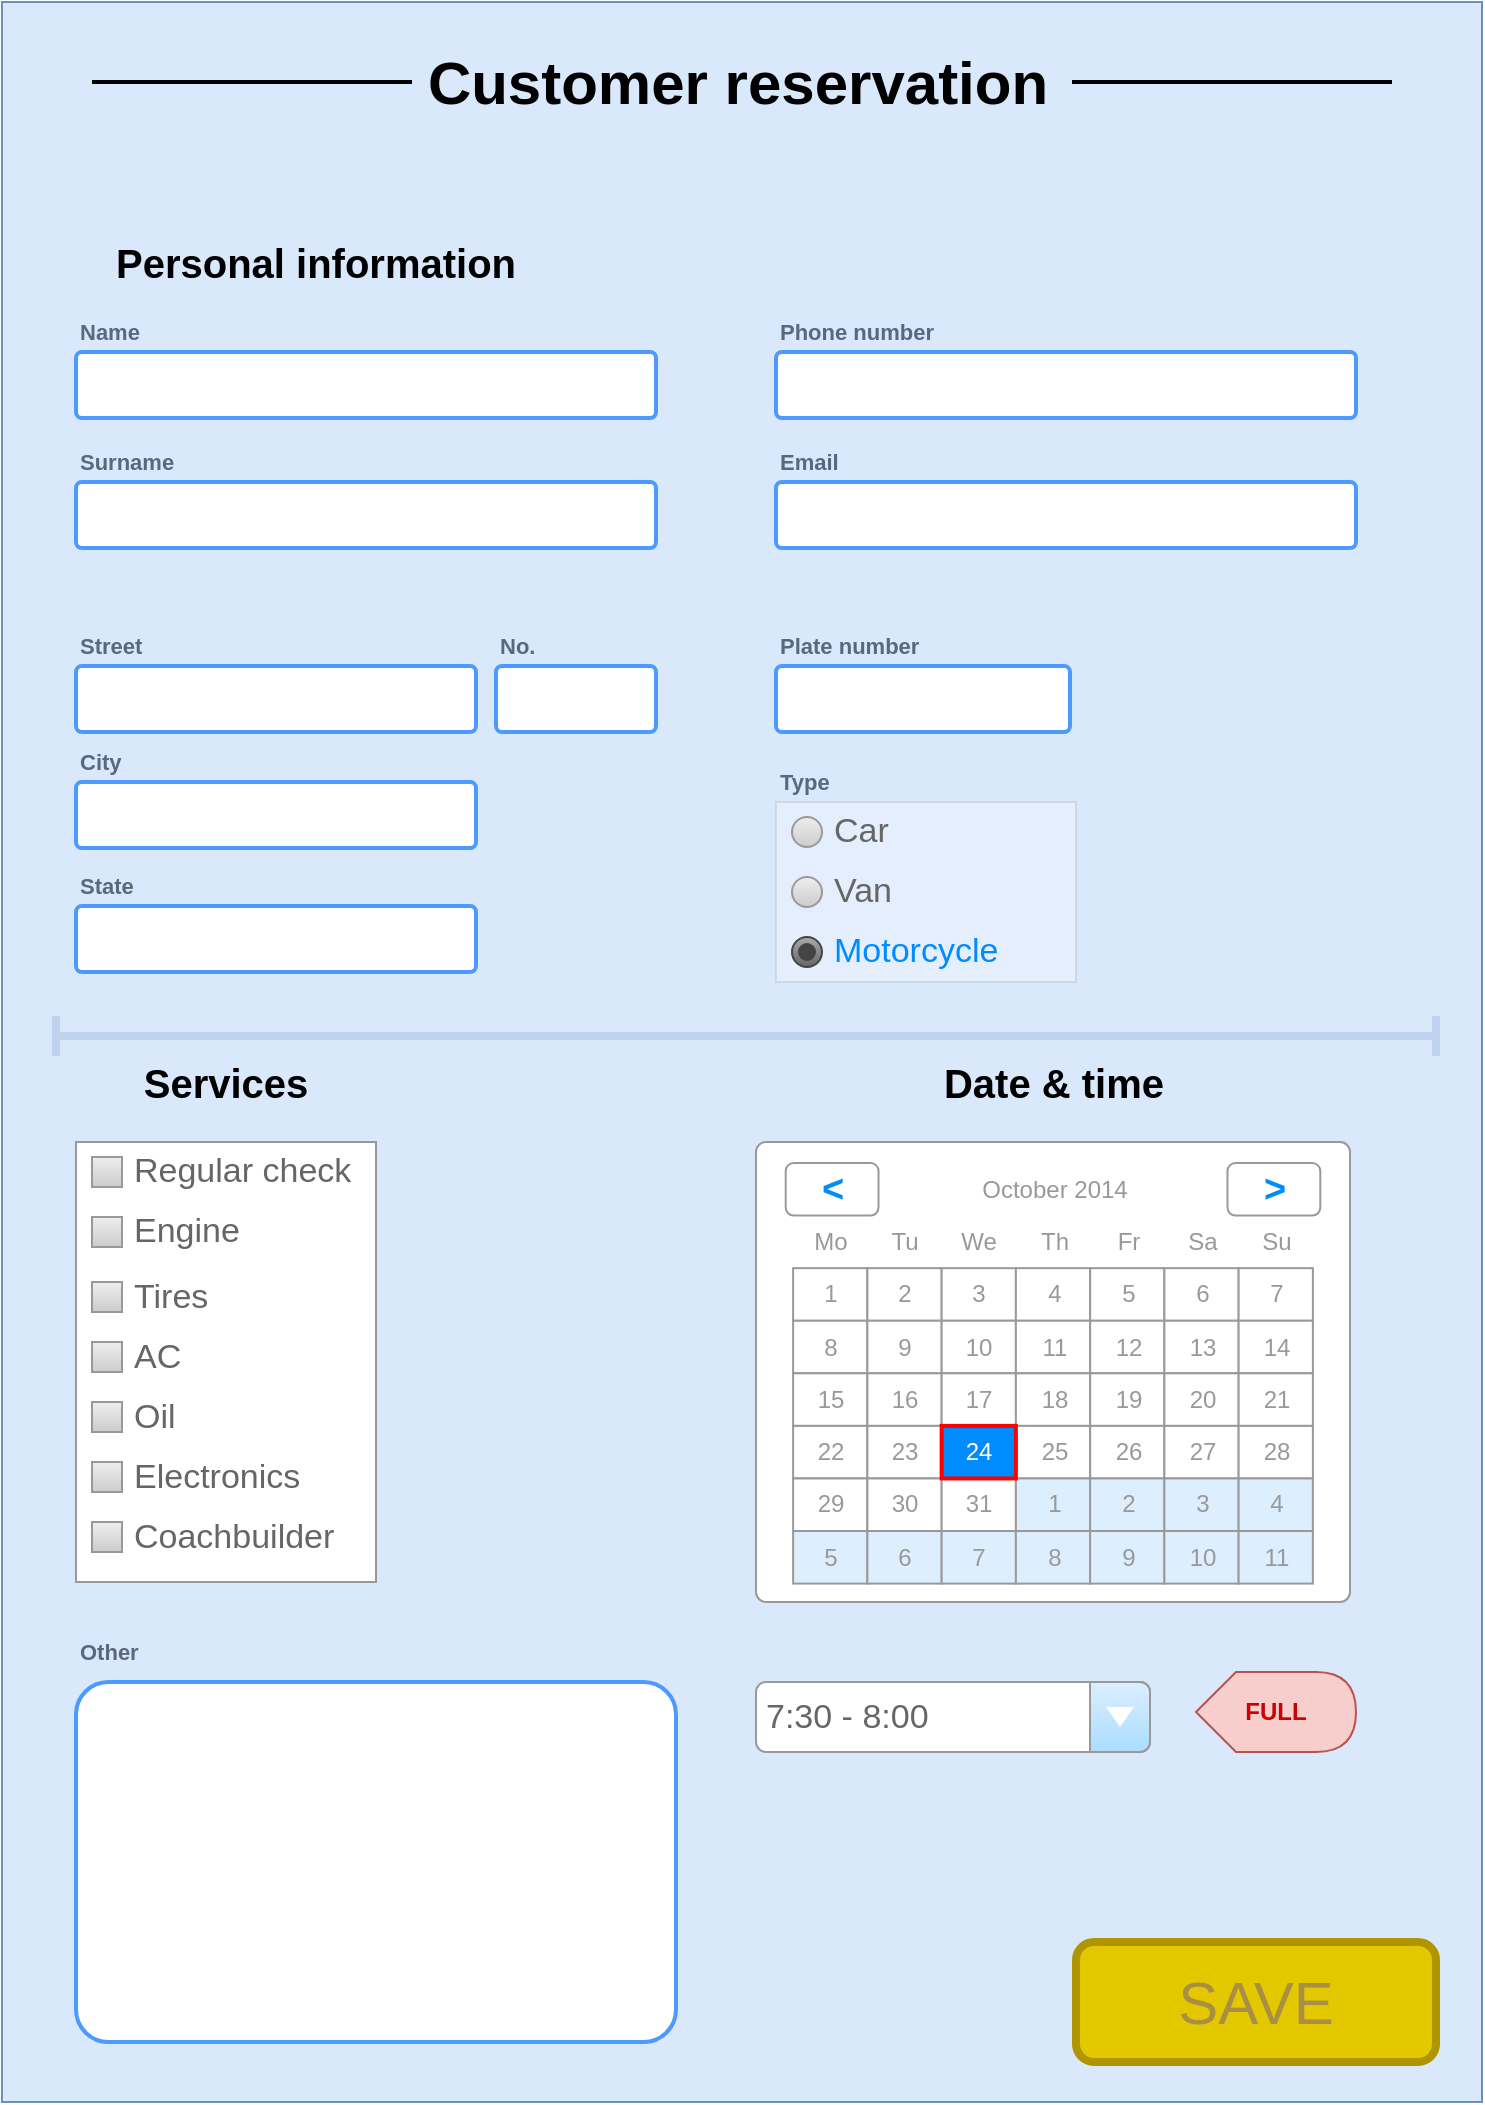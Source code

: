 <mxfile version="14.3.2" type="github"><diagram name="Page-1" id="f1b7ffb7-ca1e-a977-7cf5-a751b3c06c05"><mxGraphModel dx="1038" dy="548" grid="1" gridSize="10" guides="1" tooltips="1" connect="1" arrows="1" fold="1" page="1" pageScale="1" pageWidth="826" pageHeight="1169" background="#ffffff" math="0" shadow="0"><root><mxCell id="0"/><mxCell id="1" parent="0"/><mxCell id="jP10hZOYO7lCbrpQQI8f-63" value="" style="rounded=0;whiteSpace=wrap;html=1;fillColor=#dae8fc;strokeColor=#6c8ebf;" parent="1" vertex="1"><mxGeometry x="43" y="100" width="740" height="1050" as="geometry"/></mxCell><mxCell id="jP10hZOYO7lCbrpQQI8f-64" value="&lt;font style=&quot;font-size: 30px&quot;&gt;&lt;b&gt;Customer reservation&lt;/b&gt;&lt;/font&gt;" style="text;html=1;strokeColor=none;fillColor=none;align=center;verticalAlign=middle;whiteSpace=wrap;rounded=0;" parent="1" vertex="1"><mxGeometry x="249" y="130" width="323.5" height="20" as="geometry"/></mxCell><mxCell id="jP10hZOYO7lCbrpQQI8f-69" value="Plate number" style="fillColor=none;strokeColor=none;html=1;fontSize=11;fontStyle=0;align=left;fontColor=#596780;fontStyle=1;fontSize=11" parent="1" vertex="1"><mxGeometry x="430" y="412" width="240" height="20" as="geometry"/></mxCell><mxCell id="jP10hZOYO7lCbrpQQI8f-70" value="" style="rounded=1;arcSize=9;align=left;spacingLeft=5;strokeColor=#4C9AFF;html=1;strokeWidth=2;fontSize=12" parent="1" vertex="1"><mxGeometry x="430" y="432" width="147" height="33" as="geometry"/></mxCell><mxCell id="jP10hZOYO7lCbrpQQI8f-88" value="" style="strokeWidth=1;shadow=0;dashed=0;align=center;html=1;shape=mxgraph.mockup.forms.rrect;rSize=5;strokeColor=#999999;fillColor=#ffffff;" parent="1" vertex="1"><mxGeometry x="420" y="670" width="297" height="230" as="geometry"/></mxCell><mxCell id="jP10hZOYO7lCbrpQQI8f-89" value="October 2014" style="strokeWidth=1;shadow=0;dashed=0;align=center;html=1;shape=mxgraph.mockup.forms.anchor;fontColor=#999999;" parent="jP10hZOYO7lCbrpQQI8f-88" vertex="1"><mxGeometry x="55.688" y="10.514" width="185.625" height="26.286" as="geometry"/></mxCell><mxCell id="jP10hZOYO7lCbrpQQI8f-90" value="&lt;" style="strokeWidth=1;shadow=0;dashed=0;align=center;html=1;shape=mxgraph.mockup.forms.rrect;rSize=4;strokeColor=#999999;fontColor=#008cff;fontSize=19;fontStyle=1;" parent="jP10hZOYO7lCbrpQQI8f-88" vertex="1"><mxGeometry x="14.85" y="10.514" width="46.406" height="26.286" as="geometry"/></mxCell><mxCell id="jP10hZOYO7lCbrpQQI8f-91" value="&gt;" style="strokeWidth=1;shadow=0;dashed=0;align=center;html=1;shape=mxgraph.mockup.forms.rrect;rSize=4;strokeColor=#999999;fontColor=#008cff;fontSize=19;fontStyle=1;" parent="jP10hZOYO7lCbrpQQI8f-88" vertex="1"><mxGeometry x="235.744" y="10.514" width="46.406" height="26.286" as="geometry"/></mxCell><mxCell id="jP10hZOYO7lCbrpQQI8f-92" value="Mo" style="strokeWidth=1;shadow=0;dashed=0;align=center;html=1;shape=mxgraph.mockup.forms.anchor;fontColor=#999999;" parent="jP10hZOYO7lCbrpQQI8f-88" vertex="1"><mxGeometry x="18.562" y="36.8" width="37.125" height="26.286" as="geometry"/></mxCell><mxCell id="jP10hZOYO7lCbrpQQI8f-93" value="Tu" style="strokeWidth=1;shadow=0;dashed=0;align=center;html=1;shape=mxgraph.mockup.forms.anchor;fontColor=#999999;" parent="jP10hZOYO7lCbrpQQI8f-88" vertex="1"><mxGeometry x="55.688" y="36.8" width="37.125" height="26.286" as="geometry"/></mxCell><mxCell id="jP10hZOYO7lCbrpQQI8f-94" value="We" style="strokeWidth=1;shadow=0;dashed=0;align=center;html=1;shape=mxgraph.mockup.forms.anchor;fontColor=#999999;" parent="jP10hZOYO7lCbrpQQI8f-88" vertex="1"><mxGeometry x="92.813" y="36.8" width="37.125" height="26.286" as="geometry"/></mxCell><mxCell id="jP10hZOYO7lCbrpQQI8f-95" value="Th" style="strokeWidth=1;shadow=0;dashed=0;align=center;html=1;shape=mxgraph.mockup.forms.anchor;fontColor=#999999;" parent="jP10hZOYO7lCbrpQQI8f-88" vertex="1"><mxGeometry x="129.938" y="36.8" width="37.125" height="26.286" as="geometry"/></mxCell><mxCell id="jP10hZOYO7lCbrpQQI8f-96" value="Fr" style="strokeWidth=1;shadow=0;dashed=0;align=center;html=1;shape=mxgraph.mockup.forms.anchor;fontColor=#999999;" parent="jP10hZOYO7lCbrpQQI8f-88" vertex="1"><mxGeometry x="167.063" y="36.8" width="37.125" height="26.286" as="geometry"/></mxCell><mxCell id="jP10hZOYO7lCbrpQQI8f-97" value="Sa" style="strokeWidth=1;shadow=0;dashed=0;align=center;html=1;shape=mxgraph.mockup.forms.anchor;fontColor=#999999;" parent="jP10hZOYO7lCbrpQQI8f-88" vertex="1"><mxGeometry x="204.188" y="36.8" width="37.125" height="26.286" as="geometry"/></mxCell><mxCell id="jP10hZOYO7lCbrpQQI8f-98" value="Su" style="strokeWidth=1;shadow=0;dashed=0;align=center;html=1;shape=mxgraph.mockup.forms.anchor;fontColor=#999999;" parent="jP10hZOYO7lCbrpQQI8f-88" vertex="1"><mxGeometry x="241.312" y="36.8" width="37.125" height="26.286" as="geometry"/></mxCell><mxCell id="jP10hZOYO7lCbrpQQI8f-99" value="1" style="strokeWidth=1;shadow=0;dashed=0;align=center;html=1;shape=mxgraph.mockup.forms.rrect;rSize=0;strokeColor=#999999;fontColor=#999999;" parent="jP10hZOYO7lCbrpQQI8f-88" vertex="1"><mxGeometry x="18.562" y="63.086" width="37.125" height="26.286" as="geometry"/></mxCell><mxCell id="jP10hZOYO7lCbrpQQI8f-100" value="2" style="strokeWidth=1;shadow=0;dashed=0;align=center;html=1;shape=mxgraph.mockup.forms.rrect;rSize=0;strokeColor=#999999;fontColor=#999999;" parent="jP10hZOYO7lCbrpQQI8f-88" vertex="1"><mxGeometry x="55.688" y="63.086" width="37.125" height="26.286" as="geometry"/></mxCell><mxCell id="jP10hZOYO7lCbrpQQI8f-101" value="3" style="strokeWidth=1;shadow=0;dashed=0;align=center;html=1;shape=mxgraph.mockup.forms.rrect;rSize=0;strokeColor=#999999;fontColor=#999999;" parent="jP10hZOYO7lCbrpQQI8f-88" vertex="1"><mxGeometry x="92.813" y="63.086" width="37.125" height="26.286" as="geometry"/></mxCell><mxCell id="jP10hZOYO7lCbrpQQI8f-102" value="4" style="strokeWidth=1;shadow=0;dashed=0;align=center;html=1;shape=mxgraph.mockup.forms.rrect;rSize=0;strokeColor=#999999;fontColor=#999999;" parent="jP10hZOYO7lCbrpQQI8f-88" vertex="1"><mxGeometry x="129.938" y="63.086" width="37.125" height="26.286" as="geometry"/></mxCell><mxCell id="jP10hZOYO7lCbrpQQI8f-103" value="5" style="strokeWidth=1;shadow=0;dashed=0;align=center;html=1;shape=mxgraph.mockup.forms.rrect;rSize=0;strokeColor=#999999;fontColor=#999999;" parent="jP10hZOYO7lCbrpQQI8f-88" vertex="1"><mxGeometry x="167.063" y="63.086" width="37.125" height="26.286" as="geometry"/></mxCell><mxCell id="jP10hZOYO7lCbrpQQI8f-104" value="6" style="strokeWidth=1;shadow=0;dashed=0;align=center;html=1;shape=mxgraph.mockup.forms.rrect;rSize=0;strokeColor=#999999;fontColor=#999999;" parent="jP10hZOYO7lCbrpQQI8f-88" vertex="1"><mxGeometry x="204.188" y="63.086" width="37.125" height="26.286" as="geometry"/></mxCell><mxCell id="jP10hZOYO7lCbrpQQI8f-105" value="7" style="strokeWidth=1;shadow=0;dashed=0;align=center;html=1;shape=mxgraph.mockup.forms.rrect;rSize=0;strokeColor=#999999;fontColor=#999999;" parent="jP10hZOYO7lCbrpQQI8f-88" vertex="1"><mxGeometry x="241.312" y="63.086" width="37.125" height="26.286" as="geometry"/></mxCell><mxCell id="jP10hZOYO7lCbrpQQI8f-106" value="8" style="strokeWidth=1;shadow=0;dashed=0;align=center;html=1;shape=mxgraph.mockup.forms.rrect;rSize=0;strokeColor=#999999;fontColor=#999999;" parent="jP10hZOYO7lCbrpQQI8f-88" vertex="1"><mxGeometry x="18.562" y="89.371" width="37.125" height="26.286" as="geometry"/></mxCell><mxCell id="jP10hZOYO7lCbrpQQI8f-107" value="9" style="strokeWidth=1;shadow=0;dashed=0;align=center;html=1;shape=mxgraph.mockup.forms.rrect;rSize=0;strokeColor=#999999;fontColor=#999999;" parent="jP10hZOYO7lCbrpQQI8f-88" vertex="1"><mxGeometry x="55.688" y="89.371" width="37.125" height="26.286" as="geometry"/></mxCell><mxCell id="jP10hZOYO7lCbrpQQI8f-108" value="10" style="strokeWidth=1;shadow=0;dashed=0;align=center;html=1;shape=mxgraph.mockup.forms.rrect;rSize=0;strokeColor=#999999;fontColor=#999999;" parent="jP10hZOYO7lCbrpQQI8f-88" vertex="1"><mxGeometry x="92.813" y="89.371" width="37.125" height="26.286" as="geometry"/></mxCell><mxCell id="jP10hZOYO7lCbrpQQI8f-109" value="11" style="strokeWidth=1;shadow=0;dashed=0;align=center;html=1;shape=mxgraph.mockup.forms.rrect;rSize=0;strokeColor=#999999;fontColor=#999999;" parent="jP10hZOYO7lCbrpQQI8f-88" vertex="1"><mxGeometry x="129.938" y="89.371" width="37.125" height="26.286" as="geometry"/></mxCell><mxCell id="jP10hZOYO7lCbrpQQI8f-110" value="12" style="strokeWidth=1;shadow=0;dashed=0;align=center;html=1;shape=mxgraph.mockup.forms.rrect;rSize=0;strokeColor=#999999;fontColor=#999999;" parent="jP10hZOYO7lCbrpQQI8f-88" vertex="1"><mxGeometry x="167.063" y="89.371" width="37.125" height="26.286" as="geometry"/></mxCell><mxCell id="jP10hZOYO7lCbrpQQI8f-111" value="13" style="strokeWidth=1;shadow=0;dashed=0;align=center;html=1;shape=mxgraph.mockup.forms.rrect;rSize=0;strokeColor=#999999;fontColor=#999999;" parent="jP10hZOYO7lCbrpQQI8f-88" vertex="1"><mxGeometry x="204.188" y="89.371" width="37.125" height="26.286" as="geometry"/></mxCell><mxCell id="jP10hZOYO7lCbrpQQI8f-112" value="14" style="strokeWidth=1;shadow=0;dashed=0;align=center;html=1;shape=mxgraph.mockup.forms.rrect;rSize=0;strokeColor=#999999;fontColor=#999999;" parent="jP10hZOYO7lCbrpQQI8f-88" vertex="1"><mxGeometry x="241.312" y="89.371" width="37.125" height="26.286" as="geometry"/></mxCell><mxCell id="jP10hZOYO7lCbrpQQI8f-113" value="15" style="strokeWidth=1;shadow=0;dashed=0;align=center;html=1;shape=mxgraph.mockup.forms.rrect;rSize=0;strokeColor=#999999;fontColor=#999999;" parent="jP10hZOYO7lCbrpQQI8f-88" vertex="1"><mxGeometry x="18.562" y="115.657" width="37.125" height="26.286" as="geometry"/></mxCell><mxCell id="jP10hZOYO7lCbrpQQI8f-114" value="16" style="strokeWidth=1;shadow=0;dashed=0;align=center;html=1;shape=mxgraph.mockup.forms.rrect;rSize=0;strokeColor=#999999;fontColor=#999999;" parent="jP10hZOYO7lCbrpQQI8f-88" vertex="1"><mxGeometry x="55.688" y="115.657" width="37.125" height="26.286" as="geometry"/></mxCell><mxCell id="jP10hZOYO7lCbrpQQI8f-115" value="17" style="strokeWidth=1;shadow=0;dashed=0;align=center;html=1;shape=mxgraph.mockup.forms.rrect;rSize=0;strokeColor=#999999;fontColor=#999999;" parent="jP10hZOYO7lCbrpQQI8f-88" vertex="1"><mxGeometry x="92.813" y="115.657" width="37.125" height="26.286" as="geometry"/></mxCell><mxCell id="jP10hZOYO7lCbrpQQI8f-116" value="18" style="strokeWidth=1;shadow=0;dashed=0;align=center;html=1;shape=mxgraph.mockup.forms.rrect;rSize=0;strokeColor=#999999;fontColor=#999999;" parent="jP10hZOYO7lCbrpQQI8f-88" vertex="1"><mxGeometry x="129.938" y="115.657" width="37.125" height="26.286" as="geometry"/></mxCell><mxCell id="jP10hZOYO7lCbrpQQI8f-117" value="19" style="strokeWidth=1;shadow=0;dashed=0;align=center;html=1;shape=mxgraph.mockup.forms.rrect;rSize=0;strokeColor=#999999;fontColor=#999999;" parent="jP10hZOYO7lCbrpQQI8f-88" vertex="1"><mxGeometry x="167.063" y="115.657" width="37.125" height="26.286" as="geometry"/></mxCell><mxCell id="jP10hZOYO7lCbrpQQI8f-118" value="20" style="strokeWidth=1;shadow=0;dashed=0;align=center;html=1;shape=mxgraph.mockup.forms.rrect;rSize=0;strokeColor=#999999;fontColor=#999999;" parent="jP10hZOYO7lCbrpQQI8f-88" vertex="1"><mxGeometry x="204.188" y="115.657" width="37.125" height="26.286" as="geometry"/></mxCell><mxCell id="jP10hZOYO7lCbrpQQI8f-119" value="21" style="strokeWidth=1;shadow=0;dashed=0;align=center;html=1;shape=mxgraph.mockup.forms.rrect;rSize=0;strokeColor=#999999;fontColor=#999999;" parent="jP10hZOYO7lCbrpQQI8f-88" vertex="1"><mxGeometry x="241.312" y="115.657" width="37.125" height="26.286" as="geometry"/></mxCell><mxCell id="jP10hZOYO7lCbrpQQI8f-120" value="22" style="strokeWidth=1;shadow=0;dashed=0;align=center;html=1;shape=mxgraph.mockup.forms.rrect;rSize=0;strokeColor=#999999;fontColor=#999999;" parent="jP10hZOYO7lCbrpQQI8f-88" vertex="1"><mxGeometry x="18.562" y="141.943" width="37.125" height="26.286" as="geometry"/></mxCell><mxCell id="jP10hZOYO7lCbrpQQI8f-121" value="23" style="strokeWidth=1;shadow=0;dashed=0;align=center;html=1;shape=mxgraph.mockup.forms.rrect;rSize=0;strokeColor=#999999;fontColor=#999999;" parent="jP10hZOYO7lCbrpQQI8f-88" vertex="1"><mxGeometry x="55.688" y="141.943" width="37.125" height="26.286" as="geometry"/></mxCell><mxCell id="jP10hZOYO7lCbrpQQI8f-122" value="25" style="strokeWidth=1;shadow=0;dashed=0;align=center;html=1;shape=mxgraph.mockup.forms.rrect;rSize=0;strokeColor=#999999;fontColor=#999999;" parent="jP10hZOYO7lCbrpQQI8f-88" vertex="1"><mxGeometry x="129.938" y="141.943" width="37.125" height="26.286" as="geometry"/></mxCell><mxCell id="jP10hZOYO7lCbrpQQI8f-123" value="26" style="strokeWidth=1;shadow=0;dashed=0;align=center;html=1;shape=mxgraph.mockup.forms.rrect;rSize=0;strokeColor=#999999;fontColor=#999999;" parent="jP10hZOYO7lCbrpQQI8f-88" vertex="1"><mxGeometry x="167.063" y="141.943" width="37.125" height="26.286" as="geometry"/></mxCell><mxCell id="jP10hZOYO7lCbrpQQI8f-124" value="27" style="strokeWidth=1;shadow=0;dashed=0;align=center;html=1;shape=mxgraph.mockup.forms.rrect;rSize=0;strokeColor=#999999;fontColor=#999999;" parent="jP10hZOYO7lCbrpQQI8f-88" vertex="1"><mxGeometry x="204.188" y="141.943" width="37.125" height="26.286" as="geometry"/></mxCell><mxCell id="jP10hZOYO7lCbrpQQI8f-125" value="28" style="strokeWidth=1;shadow=0;dashed=0;align=center;html=1;shape=mxgraph.mockup.forms.rrect;rSize=0;strokeColor=#999999;fontColor=#999999;" parent="jP10hZOYO7lCbrpQQI8f-88" vertex="1"><mxGeometry x="241.312" y="141.943" width="37.125" height="26.286" as="geometry"/></mxCell><mxCell id="jP10hZOYO7lCbrpQQI8f-126" value="29" style="strokeWidth=1;shadow=0;dashed=0;align=center;html=1;shape=mxgraph.mockup.forms.rrect;rSize=0;strokeColor=#999999;fontColor=#999999;" parent="jP10hZOYO7lCbrpQQI8f-88" vertex="1"><mxGeometry x="18.562" y="168.229" width="37.125" height="26.286" as="geometry"/></mxCell><mxCell id="jP10hZOYO7lCbrpQQI8f-127" value="30" style="strokeWidth=1;shadow=0;dashed=0;align=center;html=1;shape=mxgraph.mockup.forms.rrect;rSize=0;strokeColor=#999999;fontColor=#999999;" parent="jP10hZOYO7lCbrpQQI8f-88" vertex="1"><mxGeometry x="55.688" y="168.229" width="37.125" height="26.286" as="geometry"/></mxCell><mxCell id="jP10hZOYO7lCbrpQQI8f-128" value="31" style="strokeWidth=1;shadow=0;dashed=0;align=center;html=1;shape=mxgraph.mockup.forms.rrect;rSize=0;strokeColor=#999999;fontColor=#999999;" parent="jP10hZOYO7lCbrpQQI8f-88" vertex="1"><mxGeometry x="92.813" y="168.229" width="37.125" height="26.286" as="geometry"/></mxCell><mxCell id="jP10hZOYO7lCbrpQQI8f-129" value="1" style="strokeWidth=1;shadow=0;dashed=0;align=center;html=1;shape=mxgraph.mockup.forms.rrect;rSize=0;strokeColor=#999999;fontColor=#999999;fillColor=#ddeeff;" parent="jP10hZOYO7lCbrpQQI8f-88" vertex="1"><mxGeometry x="129.938" y="168.229" width="37.125" height="26.286" as="geometry"/></mxCell><mxCell id="jP10hZOYO7lCbrpQQI8f-130" value="2" style="strokeWidth=1;shadow=0;dashed=0;align=center;html=1;shape=mxgraph.mockup.forms.rrect;rSize=0;strokeColor=#999999;fontColor=#999999;fillColor=#ddeeff;" parent="jP10hZOYO7lCbrpQQI8f-88" vertex="1"><mxGeometry x="167.063" y="168.229" width="37.125" height="26.286" as="geometry"/></mxCell><mxCell id="jP10hZOYO7lCbrpQQI8f-131" value="3" style="strokeWidth=1;shadow=0;dashed=0;align=center;html=1;shape=mxgraph.mockup.forms.rrect;rSize=0;strokeColor=#999999;fontColor=#999999;fillColor=#ddeeff;" parent="jP10hZOYO7lCbrpQQI8f-88" vertex="1"><mxGeometry x="204.188" y="168.229" width="37.125" height="26.286" as="geometry"/></mxCell><mxCell id="jP10hZOYO7lCbrpQQI8f-132" value="4" style="strokeWidth=1;shadow=0;dashed=0;align=center;html=1;shape=mxgraph.mockup.forms.rrect;rSize=0;strokeColor=#999999;fontColor=#999999;fillColor=#ddeeff;" parent="jP10hZOYO7lCbrpQQI8f-88" vertex="1"><mxGeometry x="241.312" y="168.229" width="37.125" height="26.286" as="geometry"/></mxCell><mxCell id="jP10hZOYO7lCbrpQQI8f-133" value="5" style="strokeWidth=1;shadow=0;dashed=0;align=center;html=1;shape=mxgraph.mockup.forms.rrect;rSize=0;strokeColor=#999999;fontColor=#999999;fillColor=#ddeeff;" parent="jP10hZOYO7lCbrpQQI8f-88" vertex="1"><mxGeometry x="18.562" y="194.514" width="37.125" height="26.286" as="geometry"/></mxCell><mxCell id="jP10hZOYO7lCbrpQQI8f-134" value="6" style="strokeWidth=1;shadow=0;dashed=0;align=center;html=1;shape=mxgraph.mockup.forms.rrect;rSize=0;strokeColor=#999999;fontColor=#999999;fillColor=#ddeeff;" parent="jP10hZOYO7lCbrpQQI8f-88" vertex="1"><mxGeometry x="55.688" y="194.514" width="37.125" height="26.286" as="geometry"/></mxCell><mxCell id="jP10hZOYO7lCbrpQQI8f-135" value="7" style="strokeWidth=1;shadow=0;dashed=0;align=center;html=1;shape=mxgraph.mockup.forms.rrect;rSize=0;strokeColor=#999999;fontColor=#999999;fillColor=#ddeeff;" parent="jP10hZOYO7lCbrpQQI8f-88" vertex="1"><mxGeometry x="92.813" y="194.514" width="37.125" height="26.286" as="geometry"/></mxCell><mxCell id="jP10hZOYO7lCbrpQQI8f-136" value="8" style="strokeWidth=1;shadow=0;dashed=0;align=center;html=1;shape=mxgraph.mockup.forms.rrect;rSize=0;strokeColor=#999999;fontColor=#999999;fillColor=#ddeeff;" parent="jP10hZOYO7lCbrpQQI8f-88" vertex="1"><mxGeometry x="129.938" y="194.514" width="37.125" height="26.286" as="geometry"/></mxCell><mxCell id="jP10hZOYO7lCbrpQQI8f-137" value="9" style="strokeWidth=1;shadow=0;dashed=0;align=center;html=1;shape=mxgraph.mockup.forms.rrect;rSize=0;strokeColor=#999999;fontColor=#999999;fillColor=#ddeeff;" parent="jP10hZOYO7lCbrpQQI8f-88" vertex="1"><mxGeometry x="167.063" y="194.514" width="37.125" height="26.286" as="geometry"/></mxCell><mxCell id="jP10hZOYO7lCbrpQQI8f-138" value="10" style="strokeWidth=1;shadow=0;dashed=0;align=center;html=1;shape=mxgraph.mockup.forms.rrect;rSize=0;strokeColor=#999999;fontColor=#999999;fillColor=#ddeeff;" parent="jP10hZOYO7lCbrpQQI8f-88" vertex="1"><mxGeometry x="204.188" y="194.514" width="37.125" height="26.286" as="geometry"/></mxCell><mxCell id="jP10hZOYO7lCbrpQQI8f-139" value="11" style="strokeWidth=1;shadow=0;dashed=0;align=center;html=1;shape=mxgraph.mockup.forms.rrect;rSize=0;strokeColor=#999999;fontColor=#999999;fillColor=#ddeeff;" parent="jP10hZOYO7lCbrpQQI8f-88" vertex="1"><mxGeometry x="241.312" y="194.514" width="37.125" height="26.286" as="geometry"/></mxCell><mxCell id="jP10hZOYO7lCbrpQQI8f-140" value="24" style="strokeWidth=1;shadow=0;dashed=0;align=center;html=1;shape=mxgraph.mockup.forms.rrect;rSize=0;strokeColor=#ff0000;fontColor=#ffffff;strokeWidth=2;fillColor=#008cff;" parent="jP10hZOYO7lCbrpQQI8f-88" vertex="1"><mxGeometry x="92.813" y="141.943" width="37.125" height="26.286" as="geometry"/></mxCell><mxCell id="jP10hZOYO7lCbrpQQI8f-141" value="" style="strokeWidth=1;shadow=0;dashed=0;align=center;html=1;shape=mxgraph.mockup.forms.rrect;rSize=0;strokeColor=#999999;fillColor=#ffffff;recursiveResize=0;" parent="1" vertex="1"><mxGeometry x="80" y="670" width="150" height="220" as="geometry"/></mxCell><mxCell id="jP10hZOYO7lCbrpQQI8f-142" value="Regular check" style="strokeWidth=1;shadow=0;dashed=0;align=center;html=1;shape=mxgraph.mockup.forms.rrect;rSize=0;fillColor=#eeeeee;strokeColor=#999999;gradientColor=#cccccc;align=left;spacingLeft=4;fontSize=17;fontColor=#666666;labelPosition=right;" parent="jP10hZOYO7lCbrpQQI8f-141" vertex="1"><mxGeometry x="8" y="7.5" width="15" height="15" as="geometry"/></mxCell><mxCell id="jP10hZOYO7lCbrpQQI8f-143" value="Engine" style="strokeWidth=1;shadow=0;dashed=0;align=center;html=1;shape=mxgraph.mockup.forms.rrect;rSize=0;fillColor=#eeeeee;strokeColor=#999999;gradientColor=#cccccc;align=left;spacingLeft=4;fontSize=17;fontColor=#666666;labelPosition=right;" parent="jP10hZOYO7lCbrpQQI8f-141" vertex="1"><mxGeometry x="8" y="37.5" width="15" height="15" as="geometry"/></mxCell><mxCell id="jP10hZOYO7lCbrpQQI8f-145" value="AC" style="strokeWidth=1;shadow=0;dashed=0;align=center;html=1;shape=mxgraph.mockup.forms.rrect;rSize=0;fillColor=#eeeeee;strokeColor=#999999;gradientColor=#cccccc;align=left;spacingLeft=4;fontSize=17;fontColor=#666666;labelPosition=right;" parent="jP10hZOYO7lCbrpQQI8f-141" vertex="1"><mxGeometry x="8" y="100" width="15" height="15" as="geometry"/></mxCell><mxCell id="jP10hZOYO7lCbrpQQI8f-146" value="Tires" style="strokeWidth=1;shadow=0;dashed=0;align=center;html=1;shape=mxgraph.mockup.forms.rrect;rSize=0;fillColor=#eeeeee;strokeColor=#999999;gradientColor=#cccccc;align=left;spacingLeft=4;fontSize=17;fontColor=#666666;labelPosition=right;" parent="jP10hZOYO7lCbrpQQI8f-141" vertex="1"><mxGeometry x="8" y="70" width="15" height="15" as="geometry"/></mxCell><mxCell id="jP10hZOYO7lCbrpQQI8f-147" value="Oil" style="strokeWidth=1;shadow=0;dashed=0;align=center;html=1;shape=mxgraph.mockup.forms.rrect;rSize=0;fillColor=#eeeeee;strokeColor=#999999;gradientColor=#cccccc;align=left;spacingLeft=4;fontSize=17;fontColor=#666666;labelPosition=right;" parent="jP10hZOYO7lCbrpQQI8f-141" vertex="1"><mxGeometry x="8" y="130" width="15" height="15" as="geometry"/></mxCell><mxCell id="jP10hZOYO7lCbrpQQI8f-158" value="Electronics" style="strokeWidth=1;shadow=0;dashed=0;align=center;html=1;shape=mxgraph.mockup.forms.rrect;rSize=0;fillColor=#eeeeee;strokeColor=#999999;gradientColor=#cccccc;align=left;spacingLeft=4;fontSize=17;fontColor=#666666;labelPosition=right;" parent="jP10hZOYO7lCbrpQQI8f-141" vertex="1"><mxGeometry x="8" y="160" width="15" height="15" as="geometry"/></mxCell><mxCell id="jP10hZOYO7lCbrpQQI8f-159" value="Coachbuilder" style="strokeWidth=1;shadow=0;dashed=0;align=center;html=1;shape=mxgraph.mockup.forms.rrect;rSize=0;fillColor=#eeeeee;strokeColor=#999999;gradientColor=#cccccc;align=left;spacingLeft=4;fontSize=17;fontColor=#666666;labelPosition=right;" parent="jP10hZOYO7lCbrpQQI8f-141" vertex="1"><mxGeometry x="8" y="190" width="15" height="15" as="geometry"/></mxCell><mxCell id="jP10hZOYO7lCbrpQQI8f-160" value="Other" style="fillColor=none;strokeColor=none;html=1;fontSize=11;fontStyle=0;align=left;fontColor=#596780;fontStyle=1;fontSize=11" parent="1" vertex="1"><mxGeometry x="80" y="915" width="240" height="20" as="geometry"/></mxCell><mxCell id="jP10hZOYO7lCbrpQQI8f-161" value="" style="rounded=1;arcSize=9;align=left;spacingLeft=5;strokeColor=#4C9AFF;html=1;strokeWidth=2;fontSize=12;fillColor=#ffffff;gradientColor=#ffffff;" parent="1" vertex="1"><mxGeometry x="80" y="940" width="300" height="180" as="geometry"/></mxCell><mxCell id="jP10hZOYO7lCbrpQQI8f-163" value="7:30 - 8:00" style="strokeWidth=1;shadow=0;dashed=0;align=center;html=1;shape=mxgraph.mockup.forms.comboBox;strokeColor=#999999;fillColor=#ddeeff;align=left;fillColor2=#aaddff;mainText=;fontColor=#666666;fontSize=17;spacingLeft=3;" parent="1" vertex="1"><mxGeometry x="420" y="940" width="197" height="35" as="geometry"/></mxCell><mxCell id="jP10hZOYO7lCbrpQQI8f-164" value="&lt;b&gt;&lt;font color=&quot;#cc0000&quot;&gt;FULL&lt;/font&gt;&lt;/b&gt;" style="shape=display;whiteSpace=wrap;html=1;fillColor=#f8cecc;strokeColor=#b85450;" parent="1" vertex="1"><mxGeometry x="640" y="935" width="80" height="40" as="geometry"/></mxCell><mxCell id="jP10hZOYO7lCbrpQQI8f-167" value="&lt;font style=&quot;font-size: 30px&quot; color=&quot;#a88f43&quot;&gt;SAVE&lt;/font&gt;" style="rounded=1;whiteSpace=wrap;html=1;fillColor=#e3c800;strokeWidth=4;strokeColor=#B09500;fontColor=#ffffff;" parent="1" vertex="1"><mxGeometry x="580" y="1070" width="180" height="60" as="geometry"/></mxCell><mxCell id="jP10hZOYO7lCbrpQQI8f-168" value="&lt;font style=&quot;font-size: 20px&quot;&gt;&lt;b&gt;Services&lt;/b&gt;&lt;/font&gt;" style="text;html=1;strokeColor=none;fillColor=none;align=center;verticalAlign=middle;whiteSpace=wrap;rounded=0;" parent="1" vertex="1"><mxGeometry x="130" y="630" width="50" height="20" as="geometry"/></mxCell><mxCell id="jP10hZOYO7lCbrpQQI8f-170" value="&lt;font style=&quot;font-size: 20px&quot;&gt;&lt;b&gt;Date &amp;amp; time&lt;/b&gt;&lt;/font&gt;" style="text;html=1;strokeColor=none;fillColor=none;align=center;verticalAlign=middle;whiteSpace=wrap;rounded=0;" parent="1" vertex="1"><mxGeometry x="511.75" y="630" width="113.5" height="20" as="geometry"/></mxCell><mxCell id="jP10hZOYO7lCbrpQQI8f-176" value="" style="group" parent="1" vertex="1" connectable="0"><mxGeometry x="80" y="250" width="623" height="123" as="geometry"/></mxCell><mxCell id="jP10hZOYO7lCbrpQQI8f-65" value="Name" style="fillColor=none;strokeColor=none;html=1;fontSize=11;fontStyle=0;align=left;fontColor=#596780;fontStyle=1;fontSize=11" parent="jP10hZOYO7lCbrpQQI8f-176" vertex="1"><mxGeometry y="5" width="110" height="20" as="geometry"/></mxCell><mxCell id="jP10hZOYO7lCbrpQQI8f-66" value="" style="rounded=1;arcSize=9;align=left;spacingLeft=5;strokeColor=#4C9AFF;html=1;strokeWidth=2;fontSize=12" parent="jP10hZOYO7lCbrpQQI8f-176" vertex="1"><mxGeometry y="25" width="290" height="33" as="geometry"/></mxCell><mxCell id="jP10hZOYO7lCbrpQQI8f-67" value="Surname" style="fillColor=none;strokeColor=none;html=1;fontSize=11;fontStyle=0;align=left;fontColor=#596780;fontStyle=1;fontSize=11" parent="jP10hZOYO7lCbrpQQI8f-176" vertex="1"><mxGeometry y="70" width="240" height="20" as="geometry"/></mxCell><mxCell id="jP10hZOYO7lCbrpQQI8f-68" value="" style="rounded=1;arcSize=9;align=left;spacingLeft=5;strokeColor=#4C9AFF;html=1;strokeWidth=2;fontSize=12" parent="jP10hZOYO7lCbrpQQI8f-176" vertex="1"><mxGeometry y="90" width="290" height="33" as="geometry"/></mxCell><mxCell id="jP10hZOYO7lCbrpQQI8f-71" value="Phone number" style="fillColor=none;strokeColor=none;html=1;fontSize=11;fontStyle=0;align=left;fontColor=#596780;fontStyle=1;fontSize=11" parent="jP10hZOYO7lCbrpQQI8f-176" vertex="1"><mxGeometry x="350" y="5" width="240" height="20" as="geometry"/></mxCell><mxCell id="jP10hZOYO7lCbrpQQI8f-72" value="" style="rounded=1;arcSize=9;align=left;spacingLeft=5;strokeColor=#4C9AFF;html=1;strokeWidth=2;fontSize=12" parent="jP10hZOYO7lCbrpQQI8f-176" vertex="1"><mxGeometry x="350" y="25" width="290" height="33" as="geometry"/></mxCell><mxCell id="jP10hZOYO7lCbrpQQI8f-73" value="Email" style="fillColor=none;strokeColor=none;html=1;fontSize=11;fontStyle=0;align=left;fontColor=#596780;fontStyle=1;fontSize=11" parent="jP10hZOYO7lCbrpQQI8f-176" vertex="1"><mxGeometry x="350" y="70" width="240" height="20" as="geometry"/></mxCell><mxCell id="jP10hZOYO7lCbrpQQI8f-74" value="" style="rounded=1;arcSize=9;align=left;spacingLeft=5;strokeColor=#4C9AFF;html=1;strokeWidth=2;fontSize=12" parent="jP10hZOYO7lCbrpQQI8f-176" vertex="1"><mxGeometry x="350" y="90" width="290" height="33" as="geometry"/></mxCell><mxCell id="jP10hZOYO7lCbrpQQI8f-177" value="" style="group" parent="1" vertex="1" connectable="0"><mxGeometry x="80" y="387" width="340" height="220" as="geometry"/></mxCell><mxCell id="jP10hZOYO7lCbrpQQI8f-77" value="Street" style="fillColor=none;strokeColor=none;html=1;fontSize=11;fontStyle=0;align=left;fontColor=#596780;fontStyle=1;fontSize=11" parent="jP10hZOYO7lCbrpQQI8f-177" vertex="1"><mxGeometry y="25" width="240" height="20" as="geometry"/></mxCell><mxCell id="jP10hZOYO7lCbrpQQI8f-78" value="" style="rounded=1;arcSize=9;align=left;spacingLeft=5;strokeColor=#4C9AFF;html=1;strokeWidth=2;fontSize=12" parent="jP10hZOYO7lCbrpQQI8f-177" vertex="1"><mxGeometry y="45" width="200" height="33" as="geometry"/></mxCell><mxCell id="jP10hZOYO7lCbrpQQI8f-79" value="City" style="fillColor=none;strokeColor=none;html=1;fontSize=11;fontStyle=0;align=left;fontColor=#596780;fontStyle=1;fontSize=11" parent="jP10hZOYO7lCbrpQQI8f-177" vertex="1"><mxGeometry y="83" width="240" height="20" as="geometry"/></mxCell><mxCell id="jP10hZOYO7lCbrpQQI8f-80" value="" style="rounded=1;arcSize=9;align=left;spacingLeft=5;strokeColor=#4C9AFF;html=1;strokeWidth=2;fontSize=12" parent="jP10hZOYO7lCbrpQQI8f-177" vertex="1"><mxGeometry y="103" width="200" height="33" as="geometry"/></mxCell><mxCell id="jP10hZOYO7lCbrpQQI8f-81" value="No." style="fillColor=none;strokeColor=none;html=1;fontSize=11;fontStyle=0;align=left;fontColor=#596780;fontStyle=1;fontSize=11" parent="jP10hZOYO7lCbrpQQI8f-177" vertex="1"><mxGeometry x="210" y="25" width="130" height="20" as="geometry"/></mxCell><mxCell id="jP10hZOYO7lCbrpQQI8f-82" value="" style="rounded=1;arcSize=9;align=left;spacingLeft=5;strokeColor=#4C9AFF;html=1;strokeWidth=2;fontSize=12" parent="jP10hZOYO7lCbrpQQI8f-177" vertex="1"><mxGeometry x="210" y="45" width="80" height="33" as="geometry"/></mxCell><mxCell id="jP10hZOYO7lCbrpQQI8f-83" value="State" style="fillColor=none;strokeColor=none;html=1;fontSize=11;fontStyle=0;align=left;fontColor=#596780;fontStyle=1;fontSize=11" parent="jP10hZOYO7lCbrpQQI8f-177" vertex="1"><mxGeometry y="145" width="240" height="20" as="geometry"/></mxCell><mxCell id="jP10hZOYO7lCbrpQQI8f-84" value="" style="rounded=1;arcSize=9;align=left;spacingLeft=5;strokeColor=#4C9AFF;html=1;strokeWidth=2;fontSize=12" parent="jP10hZOYO7lCbrpQQI8f-177" vertex="1"><mxGeometry y="165" width="200" height="33" as="geometry"/></mxCell><mxCell id="jP10hZOYO7lCbrpQQI8f-179" value="&lt;font style=&quot;font-size: 20px&quot;&gt;&lt;b&gt;Personal information&lt;/b&gt;&lt;/font&gt;" style="text;html=1;strokeColor=none;fillColor=none;align=center;verticalAlign=middle;whiteSpace=wrap;rounded=0;" parent="1" vertex="1"><mxGeometry x="75" y="220" width="250" height="20" as="geometry"/></mxCell><mxCell id="o3WWf8FhvmXEAI0rDtOH-1" value="" style="line;strokeWidth=2;html=1;fillColor=#ffffff;gradientColor=#ffffff;" vertex="1" parent="1"><mxGeometry x="88" y="135" width="160" height="10" as="geometry"/></mxCell><mxCell id="o3WWf8FhvmXEAI0rDtOH-2" value="" style="line;strokeWidth=2;html=1;fillColor=#ffffff;gradientColor=#ffffff;" vertex="1" parent="1"><mxGeometry x="578" y="135" width="160" height="10" as="geometry"/></mxCell><mxCell id="o3WWf8FhvmXEAI0rDtOH-3" value="" style="shape=crossbar;whiteSpace=wrap;html=1;rounded=1;strokeColor=#6C8EBF;strokeWidth=4;fillColor=#ffffff;gradientColor=#ffffff;opacity=25;" vertex="1" parent="1"><mxGeometry x="70" y="607" width="690" height="20" as="geometry"/></mxCell><mxCell id="o3WWf8FhvmXEAI0rDtOH-4" value="" style="strokeWidth=1;shadow=0;dashed=0;align=center;html=1;shape=mxgraph.mockup.forms.rrect;rSize=0;strokeColor=#999999;fillColor=#ffffff;recursiveResize=0;opacity=25;" vertex="1" parent="1"><mxGeometry x="430" y="500" width="150" height="90" as="geometry"/></mxCell><mxCell id="o3WWf8FhvmXEAI0rDtOH-5" value="Car" style="shape=ellipse;rSize=0;fillColor=#eeeeee;strokeColor=#999999;gradientColor=#cccccc;html=1;align=left;spacingLeft=4;fontSize=17;fontColor=#666666;labelPosition=right;" vertex="1" parent="o3WWf8FhvmXEAI0rDtOH-4"><mxGeometry x="8" y="7.5" width="15" height="15" as="geometry"/></mxCell><mxCell id="o3WWf8FhvmXEAI0rDtOH-6" value="Van" style="shape=ellipse;rSize=0;fillColor=#eeeeee;strokeColor=#999999;gradientColor=#cccccc;html=1;align=left;spacingLeft=4;fontSize=17;fontColor=#666666;labelPosition=right;" vertex="1" parent="o3WWf8FhvmXEAI0rDtOH-4"><mxGeometry x="8" y="37.5" width="15" height="15" as="geometry"/></mxCell><mxCell id="o3WWf8FhvmXEAI0rDtOH-7" value="Motorcycle" style="shape=ellipse;rSize=0;fillColor=#aaaaaa;strokeColor=#444444;gradientColor=#666666;html=1;align=left;spacingLeft=4;fontSize=17;fontColor=#008cff;labelPosition=right;" vertex="1" parent="o3WWf8FhvmXEAI0rDtOH-4"><mxGeometry x="8" y="67.5" width="15" height="15" as="geometry"/></mxCell><mxCell id="o3WWf8FhvmXEAI0rDtOH-8" value="" style="shape=ellipse;fillColor=#444444;strokeColor=none;html=1;" vertex="1" parent="o3WWf8FhvmXEAI0rDtOH-7"><mxGeometry x="3" y="3" width="9" height="9" as="geometry"/></mxCell><mxCell id="o3WWf8FhvmXEAI0rDtOH-16" value="Type" style="fillColor=none;strokeColor=none;html=1;fontSize=11;fontStyle=0;align=left;fontColor=#596780;fontStyle=1;fontSize=11" vertex="1" parent="1"><mxGeometry x="430" y="480" width="240" height="20" as="geometry"/></mxCell></root></mxGraphModel></diagram></mxfile>